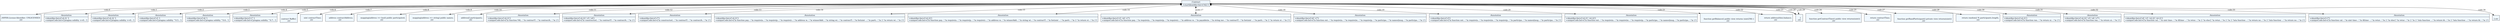 
    digraph textX {
    fontname = "Bitstream Vera Sans"
    fontsize = 8
    node[
        shape=record,
        style=filled,
        fillcolor=aliceblue
    ]
    nodesep = 0.3
    edge[dir=black,arrowtail=empty]


1857937320064 -> "
//SPDX-License-Identifier: UNLICENSED:str" [label="code:0" arrowtail=diamond dir=both]
1857937320064 -> 1857937319344 [label="code:1" arrowtail=diamond dir=both]
1857937319344[label="{:Annotation|+identifier:list=['v4.21 ']\l+uniqueCode:list=['pragma solidity \>=0...']\l}"]
1857937320064 -> 1857937319152 [label="code:2" arrowtail=diamond dir=both]
1857937319152[label="{:Annotation|+identifier:list=['v4.22 ']\l+uniqueCode:list=['pragma solidity \>=0...']\l}"]
1857937320064 -> 1857937319008 [label="code:3" arrowtail=diamond dir=both]
1857937319008[label="{:Annotation|+identifier:list=['v5 ']\l+uniqueCode:list=['pragma solidity ^0.5...']\l}"]
1857937320064 -> 1857937318864 [label="code:4" arrowtail=diamond dir=both]
1857937318864[label="{:Annotation|+identifier:list=['v6 ']\l+uniqueCode:list=['pragma solidity ^0.6...']\l}"]
1857937320064 -> 1857937320016 [label="code:5" arrowtail=diamond dir=both]
1857937320016[label="{:Annotation|+identifier:list=['v7 ']\l+uniqueCode:list=['pragma solidity ^0.7...']\l}"]
1857937320064 -> "

contract Raffle{:str" [label="code:6" arrowtail=diamond dir=both]
1857937320064 -> "
    uint contractTime;:str" [label="code:7" arrowtail=diamond dir=both]
1857937320064 -> "
    address contractAddress;:str" [label="code:8" arrowtail=diamond dir=both]
1857937320064 -> "
    mapping(address => bool) public participated;:str" [label="code:9" arrowtail=diamond dir=both]
1857937320064 -> "
    mapping(address => string) public names;:str" [label="code:10" arrowtail=diamond dir=both]
1857937320064 -> "
    address[] participants;:str" [label="code:11" arrowtail=diamond dir=both]
1857937320064 -> 1857937319824 [label="code:12" arrowtail=diamond dir=both]
1857937319824[label="{:Annotation|+identifier:list=['v4.21']\l+uniqueCode:list=['\\n    function V4(...','\\n        contractT...','\\n        contractA...','\\n    \}']\l}"]
1857937320064 -> 1857937319200 [label="code:13" arrowtail=diamond dir=both]
1857937319200[label="{:Annotation|+identifier:list=['v4.22','v5','v6']\l+uniqueCode:list=['\\n    constructor(...','\\n        contractT...','\\n        contractA...','\\n    \}']\l}"]
1857937320064 -> 1857937319680 [label="code:14" arrowtail=diamond dir=both]
1857937319680[label="{:Annotation|+identifier:list=['v7']\l+uniqueCode:list=['\\n    constructor(...','\\n        contractT...','\\n        contractA...','\\n    \}']\l}"]
1857937320064 -> 1857937318288 [label="code:15" arrowtail=diamond dir=both]
1857937318288[label="{:Annotation|+identifier:list=['v4.21']\l+uniqueCode:list=['\\n    function pay...','\\n        require(a...','\\n        require(p...','\\n        require(c...','\\n        address w...','\\n        winnerAdd...','\\n        string wi...','\\n        contractT...','\\n        for(uint ...','\\n            parti...','\\n        \}','\\n        return wi...','\\n    \}']\l}"]
1857937320064 -> 1857937319632 [label="code:16" arrowtail=diamond dir=both]
1857937319632[label="{:Annotation|+identifier:list=['v4.22']\l+uniqueCode:list=['\\n    function pay...','\\n        require(a...','\\n        require(p...','\\n        require(c...','\\n        address w...','\\n        winnerAdd...','\\n        string wi...','\\n        contractT...','\\n        for(uint ...','\\n            parti...','\\n        \}','\\n        return st...','\\n    \}']\l}"]
1857937320064 -> 1857937321696 [label="code:17" arrowtail=diamond dir=both]
1857937321696[label="{:Annotation|+identifier:list=['v5','v6','v7']\l+uniqueCode:list=['\\n    function pay...','\\n        require(a...','\\n        require(p...','\\n        require(c...','\\n        address w...','\\n        payable(w...','\\n        string me...','\\n        contractT...','\\n        for(uint ...','\\n            parti...','\\n        \}','\\n        return st...','\\n    \}']\l}"]
1857937320064 -> 1857937318432 [label="code:18" arrowtail=diamond dir=both]
1857937318432[label="{:Annotation|+identifier:list=['v6','v7']\l+uniqueCode:list=['\\n    function ent...','\\n        require(a...','\\n        require(m...','\\n        require(p...','\\n        participa...','\\n        names[msg...','\\n        participa...','\\n    \}']\l}"]
1857937320064 -> 1857937321600 [label="code:19" arrowtail=diamond dir=both]
1857937321600[label="{:Annotation|+identifier:list=['v5']\l+uniqueCode:list=['\\n    function ent...','\\n        require(a...','\\n        require(m...','\\n        require(p...','\\n        participa...','\\n        names[msg...','\\n        participa...','\\n    \}']\l}"]
1857937320064 -> 1857937321264 [label="code:20" arrowtail=diamond dir=both]
1857937321264[label="{:Annotation|+identifier:list=['v4.21','v4.22']\l+uniqueCode:list=['\\n    function ent...','\\n        require(a...','\\n        require(m...','\\n        require(p...','\\n        participa...','\\n        names[msg...','\\n        participa...','\\n    \}']\l}"]
1857937320064 -> "

    function getBalance() public view returns (uint256) {:str" [label="code:21" arrowtail=diamond dir=both]
1857937320064 -> "
        return address(this).balance;:str" [label="code:22" arrowtail=diamond dir=both]
1857937320064 -> "
    }:str" [label="code:23" arrowtail=diamond dir=both]
1857937320064 -> "
    
    function getContractTime() public view returns(uint){:str" [label="code:24" arrowtail=diamond dir=both]
1857937320064 -> "
        return contractTime;:str" [label="code:25" arrowtail=diamond dir=both]
1857937320064 -> "
    }:str" [label="code:26" arrowtail=diamond dir=both]
1857937320064 -> "

    function getRandParticipant() private view returns(uint){:str" [label="code:27" arrowtail=diamond dir=both]
1857937320064 -> "
        return random() % participants.length;:str" [label="code:28" arrowtail=diamond dir=both]
1857937320064 -> "
    }:str" [label="code:29" arrowtail=diamond dir=both]
1857937320064 -> 1857937319872 [label="code:30" arrowtail=diamond dir=both]
1857937319872[label="{:Annotation|+identifier:list=['v4.21']\l+uniqueCode:list=['\\n    function ran...','\\n        return ui...','\\n    \}']\l}"]
1857937320064 -> 1857937321456 [label="code:31" arrowtail=diamond dir=both]
1857937321456[label="{:Annotation|+identifier:list=['v4.22','v5','v6','v7']\l+uniqueCode:list=['\\n    function ran...','\\n        return ui...','\\n    \}']\l}"]
1857937320064 -> 1857937321072 [label="code:32" arrowtail=diamond dir=both]
1857937321072[label="{:Annotation|+identifier:list=['v6','v5','v4.22','v4.21']\l+uniqueCode:list=['\\n    function cal...','\\n        uint time...','\\n        if(time \...','\\n            retur...','\\n        \}','\\n        else\{','\\n            retur...','\\n        \}','\\n    \}','\\n\\n    function ...','\\n        return no...','\\n    \}','\\n\\n    function ...','\\n        return no...','\\n    \}']\l}"]
1857937320064 -> 1857936899424 [label="code:33" arrowtail=diamond dir=both]
1857936899424[label="{:Annotation|+identifier:list=['v7']\l+uniqueCode:list=['\\n    function cal...','\\n        uint time...','\\n        if(time \...','\\n            retur...','\\n        \}','\\n        else\{','\\n            retur...','\\n        \}','\\n    \}','\\n\\n    function ...','\\n        return bl...','\\n    \}','\\n\\n    function ...','\\n        return bl...','\\n    \}']\l}"]
1857937320064 -> "
}:str" [label="code:34" arrowtail=diamond dir=both]
1857937320064[label="{:Contract|+startIdentifier:list=['ALL']\l}"]

}
